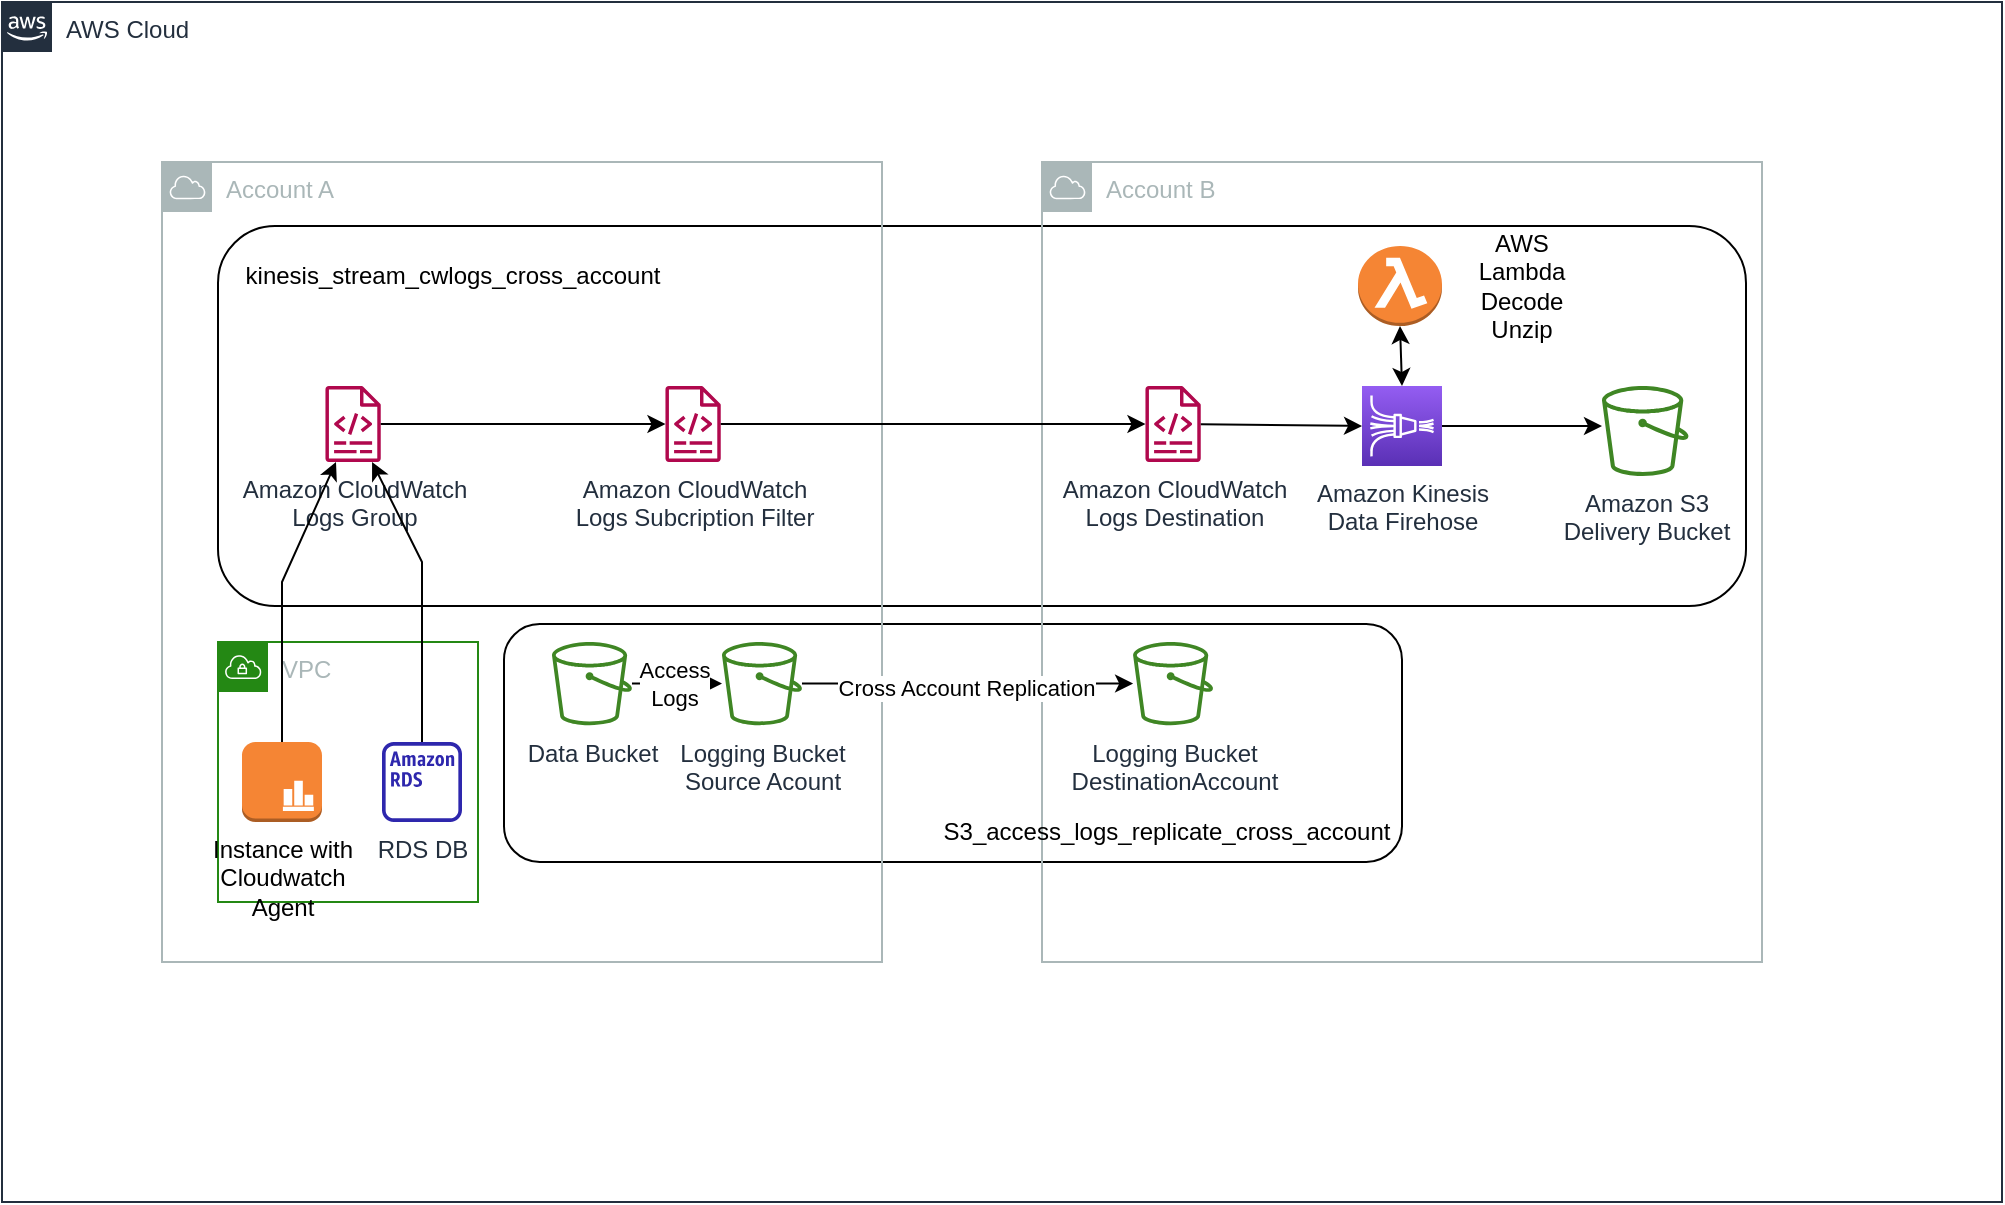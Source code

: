 <mxfile version="17.4.2" type="device"><diagram id="RaAJ4TcEcZkVuQgWhgH_" name="Page-1"><mxGraphModel dx="946" dy="606" grid="1" gridSize="10" guides="1" tooltips="1" connect="1" arrows="1" fold="1" page="1" pageScale="1" pageWidth="1169" pageHeight="827" math="0" shadow="0"><root><mxCell id="0"/><mxCell id="1" parent="0"/><mxCell id="IvCQFIxIawf7InZvnG4A-1" value="AWS Cloud" style="points=[[0,0],[0.25,0],[0.5,0],[0.75,0],[1,0],[1,0.25],[1,0.5],[1,0.75],[1,1],[0.75,1],[0.5,1],[0.25,1],[0,1],[0,0.75],[0,0.5],[0,0.25]];outlineConnect=0;gradientColor=none;html=1;whiteSpace=wrap;fontSize=12;fontStyle=0;container=1;pointerEvents=0;collapsible=0;recursiveResize=0;shape=mxgraph.aws4.group;grIcon=mxgraph.aws4.group_aws_cloud_alt;strokeColor=#232F3E;fillColor=none;verticalAlign=top;align=left;spacingLeft=30;fontColor=#232F3E;dashed=0;" vertex="1" parent="1"><mxGeometry x="80" y="120" width="1000" height="600" as="geometry"/></mxCell><mxCell id="IvCQFIxIawf7InZvnG4A-28" value="" style="rounded=1;whiteSpace=wrap;html=1;" vertex="1" parent="IvCQFIxIawf7InZvnG4A-1"><mxGeometry x="251" y="311" width="449" height="119" as="geometry"/></mxCell><mxCell id="IvCQFIxIawf7InZvnG4A-19" value="" style="rounded=1;whiteSpace=wrap;html=1;" vertex="1" parent="IvCQFIxIawf7InZvnG4A-1"><mxGeometry x="108" y="112" width="764" height="190" as="geometry"/></mxCell><mxCell id="IvCQFIxIawf7InZvnG4A-2" value="Account A" style="sketch=0;outlineConnect=0;gradientColor=none;html=1;whiteSpace=wrap;fontSize=12;fontStyle=0;shape=mxgraph.aws4.group;grIcon=mxgraph.aws4.group_aws_cloud;strokeColor=#AAB7B8;fillColor=none;verticalAlign=top;align=left;spacingLeft=30;fontColor=#AAB7B8;dashed=0;" vertex="1" parent="IvCQFIxIawf7InZvnG4A-1"><mxGeometry x="80" y="80" width="360" height="400" as="geometry"/></mxCell><mxCell id="IvCQFIxIawf7InZvnG4A-3" value="Account B" style="sketch=0;outlineConnect=0;gradientColor=none;html=1;whiteSpace=wrap;fontSize=12;fontStyle=0;shape=mxgraph.aws4.group;grIcon=mxgraph.aws4.group_aws_cloud;strokeColor=#AAB7B8;fillColor=none;verticalAlign=top;align=left;spacingLeft=30;fontColor=#AAB7B8;dashed=0;" vertex="1" parent="IvCQFIxIawf7InZvnG4A-1"><mxGeometry x="520" y="80" width="360" height="400" as="geometry"/></mxCell><mxCell id="IvCQFIxIawf7InZvnG4A-4" value="Amazon CloudWatch &lt;br&gt;Logs Destination" style="sketch=0;outlineConnect=0;fontColor=#232F3E;gradientColor=none;fillColor=#B0084D;strokeColor=none;dashed=0;verticalLabelPosition=bottom;verticalAlign=top;align=center;html=1;fontSize=12;fontStyle=0;aspect=fixed;pointerEvents=1;shape=mxgraph.aws4.logs;" vertex="1" parent="IvCQFIxIawf7InZvnG4A-1"><mxGeometry x="560" y="192" width="51.1" height="38" as="geometry"/></mxCell><mxCell id="IvCQFIxIawf7InZvnG4A-6" value="Amazon Kinesis&lt;br&gt;Data Firehose" style="sketch=0;points=[[0,0,0],[0.25,0,0],[0.5,0,0],[0.75,0,0],[1,0,0],[0,1,0],[0.25,1,0],[0.5,1,0],[0.75,1,0],[1,1,0],[0,0.25,0],[0,0.5,0],[0,0.75,0],[1,0.25,0],[1,0.5,0],[1,0.75,0]];outlineConnect=0;fontColor=#232F3E;gradientColor=#945DF2;gradientDirection=north;fillColor=#5A30B5;strokeColor=#ffffff;dashed=0;verticalLabelPosition=bottom;verticalAlign=top;align=center;html=1;fontSize=12;fontStyle=0;aspect=fixed;shape=mxgraph.aws4.resourceIcon;resIcon=mxgraph.aws4.kinesis_data_firehose;" vertex="1" parent="IvCQFIxIawf7InZvnG4A-1"><mxGeometry x="680" y="192" width="40" height="40" as="geometry"/></mxCell><mxCell id="IvCQFIxIawf7InZvnG4A-7" value="" style="outlineConnect=0;dashed=0;verticalLabelPosition=bottom;verticalAlign=top;align=center;html=1;shape=mxgraph.aws3.lambda_function;fillColor=#F58534;gradientColor=none;" vertex="1" parent="IvCQFIxIawf7InZvnG4A-1"><mxGeometry x="678" y="122" width="42" height="40" as="geometry"/></mxCell><mxCell id="IvCQFIxIawf7InZvnG4A-8" value="" style="endArrow=classic;html=1;rounded=0;entryX=0;entryY=0.5;entryDx=0;entryDy=0;entryPerimeter=0;" edge="1" parent="IvCQFIxIawf7InZvnG4A-1" source="IvCQFIxIawf7InZvnG4A-4" target="IvCQFIxIawf7InZvnG4A-6"><mxGeometry width="50" height="50" relative="1" as="geometry"><mxPoint x="600" y="382" as="sourcePoint"/><mxPoint x="650" y="332" as="targetPoint"/></mxGeometry></mxCell><mxCell id="IvCQFIxIawf7InZvnG4A-9" value="" style="endArrow=classic;startArrow=classic;html=1;rounded=0;entryX=0.5;entryY=1;entryDx=0;entryDy=0;entryPerimeter=0;exitX=0.5;exitY=0;exitDx=0;exitDy=0;exitPerimeter=0;" edge="1" parent="IvCQFIxIawf7InZvnG4A-1" source="IvCQFIxIawf7InZvnG4A-6" target="IvCQFIxIawf7InZvnG4A-7"><mxGeometry width="50" height="50" relative="1" as="geometry"><mxPoint x="610" y="202" as="sourcePoint"/><mxPoint x="660" y="152" as="targetPoint"/></mxGeometry></mxCell><mxCell id="IvCQFIxIawf7InZvnG4A-10" value="AWS Lambda&lt;br&gt;Decode&lt;br&gt;Unzip" style="text;html=1;strokeColor=none;fillColor=none;align=center;verticalAlign=middle;whiteSpace=wrap;rounded=0;" vertex="1" parent="IvCQFIxIawf7InZvnG4A-1"><mxGeometry x="730" y="127" width="60" height="30" as="geometry"/></mxCell><mxCell id="IvCQFIxIawf7InZvnG4A-11" value="Amazon S3&lt;br&gt;Delivery Bucket" style="sketch=0;outlineConnect=0;fontColor=#232F3E;gradientColor=none;fillColor=#3F8624;strokeColor=none;dashed=0;verticalLabelPosition=bottom;verticalAlign=top;align=center;html=1;fontSize=12;fontStyle=0;aspect=fixed;pointerEvents=1;shape=mxgraph.aws4.bucket;" vertex="1" parent="IvCQFIxIawf7InZvnG4A-1"><mxGeometry x="800" y="192" width="43.27" height="45" as="geometry"/></mxCell><mxCell id="IvCQFIxIawf7InZvnG4A-12" value="" style="endArrow=classic;html=1;rounded=0;exitX=1;exitY=0.5;exitDx=0;exitDy=0;exitPerimeter=0;" edge="1" parent="IvCQFIxIawf7InZvnG4A-1" source="IvCQFIxIawf7InZvnG4A-6"><mxGeometry width="50" height="50" relative="1" as="geometry"><mxPoint x="701.1" y="341.271" as="sourcePoint"/><mxPoint x="800" y="212" as="targetPoint"/></mxGeometry></mxCell><mxCell id="IvCQFIxIawf7InZvnG4A-15" value="Amazon CloudWatch &lt;br&gt;Logs Subcription Filter" style="sketch=0;outlineConnect=0;fontColor=#232F3E;gradientColor=none;fillColor=#B0084D;strokeColor=none;dashed=0;verticalLabelPosition=bottom;verticalAlign=top;align=center;html=1;fontSize=12;fontStyle=0;aspect=fixed;pointerEvents=1;shape=mxgraph.aws4.logs;" vertex="1" parent="IvCQFIxIawf7InZvnG4A-1"><mxGeometry x="320" y="192" width="51.1" height="38" as="geometry"/></mxCell><mxCell id="IvCQFIxIawf7InZvnG4A-16" value="" style="endArrow=classic;html=1;rounded=0;" edge="1" parent="IvCQFIxIawf7InZvnG4A-1" source="IvCQFIxIawf7InZvnG4A-15" target="IvCQFIxIawf7InZvnG4A-4"><mxGeometry width="50" height="50" relative="1" as="geometry"><mxPoint x="450" y="242" as="sourcePoint"/><mxPoint x="500" y="192" as="targetPoint"/></mxGeometry></mxCell><mxCell id="IvCQFIxIawf7InZvnG4A-17" value="Amazon CloudWatch &lt;br&gt;Logs Group" style="sketch=0;outlineConnect=0;fontColor=#232F3E;gradientColor=none;fillColor=#B0084D;strokeColor=none;dashed=0;verticalLabelPosition=bottom;verticalAlign=top;align=center;html=1;fontSize=12;fontStyle=0;aspect=fixed;pointerEvents=1;shape=mxgraph.aws4.logs;" vertex="1" parent="IvCQFIxIawf7InZvnG4A-1"><mxGeometry x="150" y="192" width="51.1" height="38" as="geometry"/></mxCell><mxCell id="IvCQFIxIawf7InZvnG4A-18" value="" style="endArrow=classic;html=1;rounded=0;" edge="1" parent="IvCQFIxIawf7InZvnG4A-1" source="IvCQFIxIawf7InZvnG4A-17" target="IvCQFIxIawf7InZvnG4A-15"><mxGeometry width="50" height="50" relative="1" as="geometry"><mxPoint x="200" y="372" as="sourcePoint"/><mxPoint x="250" y="322" as="targetPoint"/></mxGeometry></mxCell><mxCell id="IvCQFIxIawf7InZvnG4A-20" value="kinesis_stream_cwlogs_cross_account" style="text;html=1;strokeColor=none;fillColor=none;align=center;verticalAlign=middle;whiteSpace=wrap;rounded=0;" vertex="1" parent="IvCQFIxIawf7InZvnG4A-1"><mxGeometry x="141" y="122" width="169" height="30" as="geometry"/></mxCell><mxCell id="IvCQFIxIawf7InZvnG4A-21" value="Data Bucket" style="sketch=0;outlineConnect=0;fontColor=#232F3E;gradientColor=none;fillColor=#3F8624;strokeColor=none;dashed=0;verticalLabelPosition=bottom;verticalAlign=top;align=center;html=1;fontSize=12;fontStyle=0;aspect=fixed;pointerEvents=1;shape=mxgraph.aws4.bucket;" vertex="1" parent="IvCQFIxIawf7InZvnG4A-1"><mxGeometry x="275" y="320" width="40" height="41.6" as="geometry"/></mxCell><mxCell id="IvCQFIxIawf7InZvnG4A-22" value="Logging Bucket&lt;br&gt;Source Acount" style="sketch=0;outlineConnect=0;fontColor=#232F3E;gradientColor=none;fillColor=#3F8624;strokeColor=none;dashed=0;verticalLabelPosition=bottom;verticalAlign=top;align=center;html=1;fontSize=12;fontStyle=0;aspect=fixed;pointerEvents=1;shape=mxgraph.aws4.bucket;" vertex="1" parent="IvCQFIxIawf7InZvnG4A-1"><mxGeometry x="360" y="320" width="40" height="41.6" as="geometry"/></mxCell><mxCell id="IvCQFIxIawf7InZvnG4A-23" value="" style="endArrow=classic;html=1;rounded=0;" edge="1" parent="IvCQFIxIawf7InZvnG4A-1" source="IvCQFIxIawf7InZvnG4A-21" target="IvCQFIxIawf7InZvnG4A-22"><mxGeometry width="50" height="50" relative="1" as="geometry"><mxPoint x="170" y="400" as="sourcePoint"/><mxPoint x="220" y="350" as="targetPoint"/></mxGeometry></mxCell><mxCell id="IvCQFIxIawf7InZvnG4A-24" value="Access&lt;br&gt;Logs" style="edgeLabel;html=1;align=center;verticalAlign=middle;resizable=0;points=[];" vertex="1" connectable="0" parent="IvCQFIxIawf7InZvnG4A-23"><mxGeometry x="-0.089" relative="1" as="geometry"><mxPoint as="offset"/></mxGeometry></mxCell><mxCell id="IvCQFIxIawf7InZvnG4A-25" value="Logging Bucket&lt;br&gt;DestinationAccount" style="sketch=0;outlineConnect=0;fontColor=#232F3E;gradientColor=none;fillColor=#3F8624;strokeColor=none;dashed=0;verticalLabelPosition=bottom;verticalAlign=top;align=center;html=1;fontSize=12;fontStyle=0;aspect=fixed;pointerEvents=1;shape=mxgraph.aws4.bucket;" vertex="1" parent="IvCQFIxIawf7InZvnG4A-1"><mxGeometry x="565.55" y="320" width="40" height="41.6" as="geometry"/></mxCell><mxCell id="IvCQFIxIawf7InZvnG4A-26" value="" style="endArrow=classic;html=1;rounded=0;" edge="1" parent="IvCQFIxIawf7InZvnG4A-1" source="IvCQFIxIawf7InZvnG4A-22" target="IvCQFIxIawf7InZvnG4A-25"><mxGeometry width="50" height="50" relative="1" as="geometry"><mxPoint x="460" y="380" as="sourcePoint"/><mxPoint x="510" y="330" as="targetPoint"/></mxGeometry></mxCell><mxCell id="IvCQFIxIawf7InZvnG4A-27" value="Cross Account Replication" style="edgeLabel;html=1;align=center;verticalAlign=middle;resizable=0;points=[];" vertex="1" connectable="0" parent="IvCQFIxIawf7InZvnG4A-26"><mxGeometry x="-0.015" y="-2" relative="1" as="geometry"><mxPoint as="offset"/></mxGeometry></mxCell><mxCell id="IvCQFIxIawf7InZvnG4A-29" value="S3_access_logs_replicate_cross_account" style="text;html=1;strokeColor=none;fillColor=none;align=center;verticalAlign=middle;whiteSpace=wrap;rounded=0;" vertex="1" parent="IvCQFIxIawf7InZvnG4A-1"><mxGeometry x="498" y="400" width="169" height="30" as="geometry"/></mxCell><mxCell id="IvCQFIxIawf7InZvnG4A-30" value="VPC" style="points=[[0,0],[0.25,0],[0.5,0],[0.75,0],[1,0],[1,0.25],[1,0.5],[1,0.75],[1,1],[0.75,1],[0.5,1],[0.25,1],[0,1],[0,0.75],[0,0.5],[0,0.25]];outlineConnect=0;gradientColor=none;html=1;whiteSpace=wrap;fontSize=12;fontStyle=0;container=1;pointerEvents=0;collapsible=0;recursiveResize=0;shape=mxgraph.aws4.group;grIcon=mxgraph.aws4.group_vpc;strokeColor=#248814;fillColor=none;verticalAlign=top;align=left;spacingLeft=30;fontColor=#AAB7B8;dashed=0;" vertex="1" parent="IvCQFIxIawf7InZvnG4A-1"><mxGeometry x="108" y="320" width="130" height="130" as="geometry"/></mxCell><mxCell id="IvCQFIxIawf7InZvnG4A-33" value="RDS DB" style="sketch=0;outlineConnect=0;fontColor=#232F3E;gradientColor=none;fillColor=#2E27AD;strokeColor=none;dashed=0;verticalLabelPosition=bottom;verticalAlign=top;align=center;html=1;fontSize=12;fontStyle=0;aspect=fixed;pointerEvents=1;shape=mxgraph.aws4.rds_instance_alt;" vertex="1" parent="IvCQFIxIawf7InZvnG4A-30"><mxGeometry x="82" y="50" width="40" height="40" as="geometry"/></mxCell><mxCell id="IvCQFIxIawf7InZvnG4A-31" value="Instance with&lt;br&gt;Cloudwatch&lt;br&gt;Agent" style="outlineConnect=0;dashed=0;verticalLabelPosition=bottom;verticalAlign=top;align=center;html=1;shape=mxgraph.aws3.instance_with_cloudwatch;fillColor=#F58534;gradientColor=none;" vertex="1" parent="IvCQFIxIawf7InZvnG4A-1"><mxGeometry x="120.0" y="370" width="40" height="40" as="geometry"/></mxCell><mxCell id="IvCQFIxIawf7InZvnG4A-34" value="" style="endArrow=classic;html=1;rounded=0;" edge="1" parent="IvCQFIxIawf7InZvnG4A-1" source="IvCQFIxIawf7InZvnG4A-33" target="IvCQFIxIawf7InZvnG4A-17"><mxGeometry width="50" height="50" relative="1" as="geometry"><mxPoint x="10" y="380" as="sourcePoint"/><mxPoint x="60" y="330" as="targetPoint"/><Array as="points"><mxPoint x="210" y="280"/></Array></mxGeometry></mxCell><mxCell id="IvCQFIxIawf7InZvnG4A-35" value="" style="endArrow=classic;html=1;rounded=0;" edge="1" parent="IvCQFIxIawf7InZvnG4A-1" source="IvCQFIxIawf7InZvnG4A-31" target="IvCQFIxIawf7InZvnG4A-17"><mxGeometry width="50" height="50" relative="1" as="geometry"><mxPoint x="300" y="500" as="sourcePoint"/><mxPoint x="275.002" y="359.931" as="targetPoint"/><Array as="points"><mxPoint x="140" y="290"/></Array></mxGeometry></mxCell></root></mxGraphModel></diagram></mxfile>